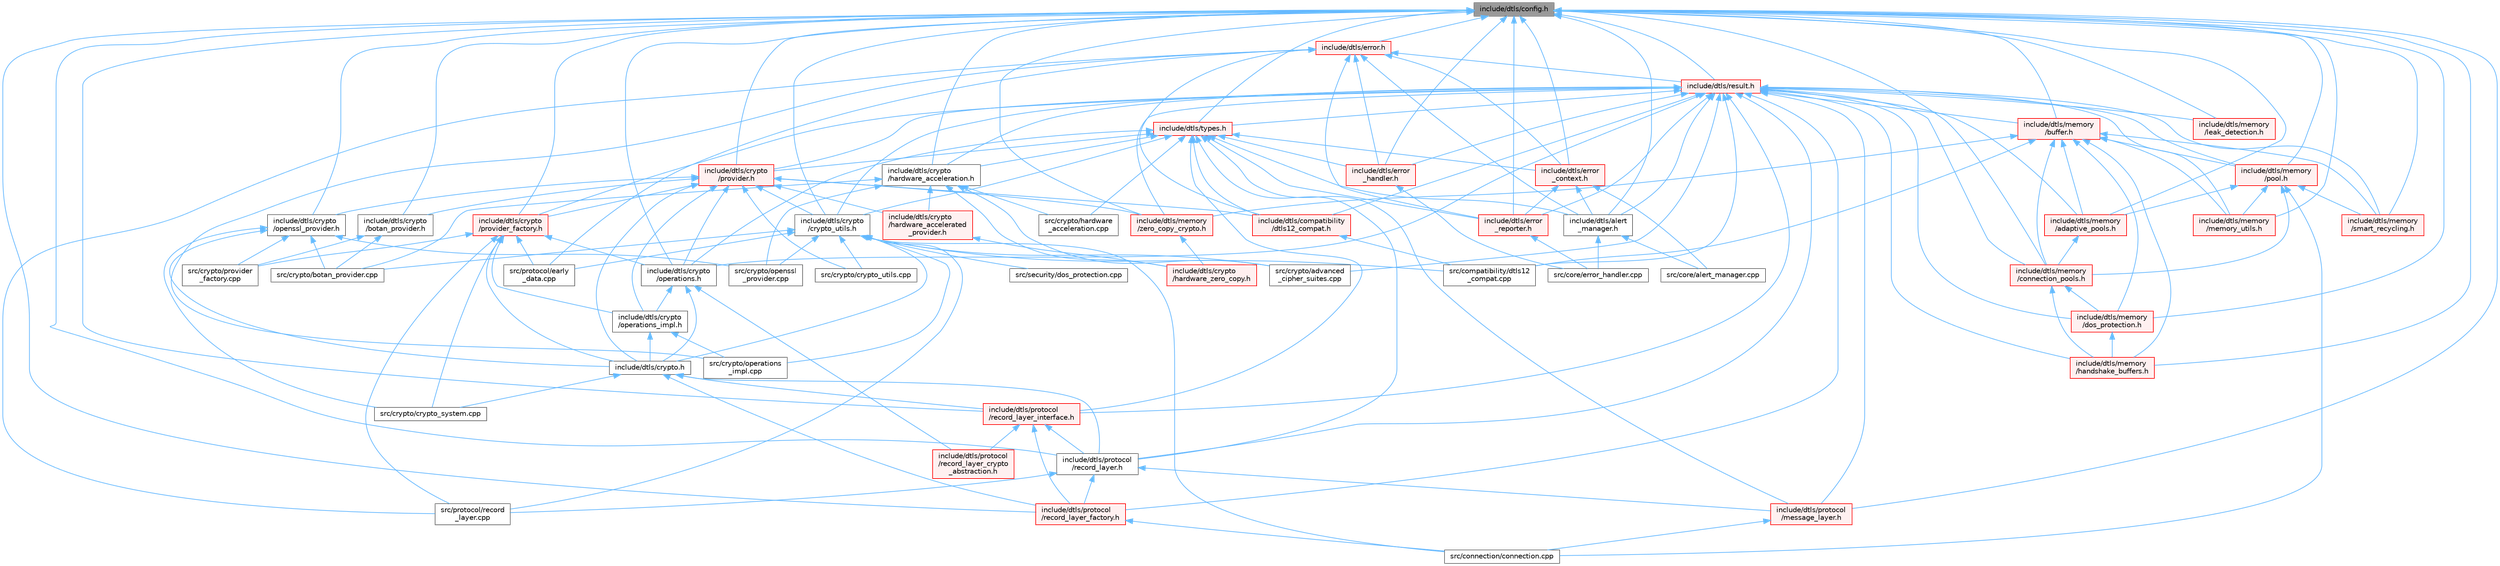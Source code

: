 digraph "include/dtls/config.h"
{
 // LATEX_PDF_SIZE
  bgcolor="transparent";
  edge [fontname=Helvetica,fontsize=10,labelfontname=Helvetica,labelfontsize=10];
  node [fontname=Helvetica,fontsize=10,shape=box,height=0.2,width=0.4];
  Node1 [id="Node000001",label="include/dtls/config.h",height=0.2,width=0.4,color="gray40", fillcolor="grey60", style="filled", fontcolor="black",tooltip=" "];
  Node1 -> Node2 [id="edge1_Node000001_Node000002",dir="back",color="steelblue1",style="solid",tooltip=" "];
  Node2 [id="Node000002",label="include/dtls/alert\l_manager.h",height=0.2,width=0.4,color="grey40", fillcolor="white", style="filled",URL="$alert__manager_8h.html",tooltip=" "];
  Node2 -> Node3 [id="edge2_Node000002_Node000003",dir="back",color="steelblue1",style="solid",tooltip=" "];
  Node3 [id="Node000003",label="src/core/alert_manager.cpp",height=0.2,width=0.4,color="grey40", fillcolor="white", style="filled",URL="$alert__manager_8cpp.html",tooltip=" "];
  Node2 -> Node4 [id="edge3_Node000002_Node000004",dir="back",color="steelblue1",style="solid",tooltip=" "];
  Node4 [id="Node000004",label="src/core/error_handler.cpp",height=0.2,width=0.4,color="grey40", fillcolor="white", style="filled",URL="$error__handler_8cpp.html",tooltip=" "];
  Node1 -> Node5 [id="edge4_Node000001_Node000005",dir="back",color="steelblue1",style="solid",tooltip=" "];
  Node5 [id="Node000005",label="include/dtls/crypto\l/botan_provider.h",height=0.2,width=0.4,color="grey40", fillcolor="white", style="filled",URL="$botan__provider_8h.html",tooltip=" "];
  Node5 -> Node6 [id="edge5_Node000005_Node000006",dir="back",color="steelblue1",style="solid",tooltip=" "];
  Node6 [id="Node000006",label="src/crypto/botan_provider.cpp",height=0.2,width=0.4,color="grey40", fillcolor="white", style="filled",URL="$botan__provider_8cpp.html",tooltip=" "];
  Node5 -> Node7 [id="edge6_Node000005_Node000007",dir="back",color="steelblue1",style="solid",tooltip=" "];
  Node7 [id="Node000007",label="src/crypto/provider\l_factory.cpp",height=0.2,width=0.4,color="grey40", fillcolor="white", style="filled",URL="$provider__factory_8cpp.html",tooltip=" "];
  Node1 -> Node8 [id="edge7_Node000001_Node000008",dir="back",color="steelblue1",style="solid",tooltip=" "];
  Node8 [id="Node000008",label="include/dtls/crypto\l/crypto_utils.h",height=0.2,width=0.4,color="grey40", fillcolor="white", style="filled",URL="$crypto__utils_8h.html",tooltip=" "];
  Node8 -> Node9 [id="edge8_Node000008_Node000009",dir="back",color="steelblue1",style="solid",tooltip=" "];
  Node9 [id="Node000009",label="include/dtls/crypto.h",height=0.2,width=0.4,color="grey40", fillcolor="white", style="filled",URL="$crypto_8h.html",tooltip=" "];
  Node9 -> Node10 [id="edge9_Node000009_Node000010",dir="back",color="steelblue1",style="solid",tooltip=" "];
  Node10 [id="Node000010",label="include/dtls/protocol\l/record_layer.h",height=0.2,width=0.4,color="grey40", fillcolor="white", style="filled",URL="$record__layer_8h.html",tooltip=" "];
  Node10 -> Node11 [id="edge10_Node000010_Node000011",dir="back",color="steelblue1",style="solid",tooltip=" "];
  Node11 [id="Node000011",label="include/dtls/protocol\l/message_layer.h",height=0.2,width=0.4,color="red", fillcolor="#FFF0F0", style="filled",URL="$message__layer_8h.html",tooltip=" "];
  Node11 -> Node12 [id="edge11_Node000011_Node000012",dir="back",color="steelblue1",style="solid",tooltip=" "];
  Node12 [id="Node000012",label="src/connection/connection.cpp",height=0.2,width=0.4,color="grey40", fillcolor="white", style="filled",URL="$connection_8cpp.html",tooltip=" "];
  Node10 -> Node14 [id="edge12_Node000010_Node000014",dir="back",color="steelblue1",style="solid",tooltip=" "];
  Node14 [id="Node000014",label="include/dtls/protocol\l/record_layer_factory.h",height=0.2,width=0.4,color="red", fillcolor="#FFF0F0", style="filled",URL="$record__layer__factory_8h.html",tooltip=" "];
  Node14 -> Node12 [id="edge13_Node000014_Node000012",dir="back",color="steelblue1",style="solid",tooltip=" "];
  Node10 -> Node16 [id="edge14_Node000010_Node000016",dir="back",color="steelblue1",style="solid",tooltip=" "];
  Node16 [id="Node000016",label="src/protocol/record\l_layer.cpp",height=0.2,width=0.4,color="grey40", fillcolor="white", style="filled",URL="$record__layer_8cpp.html",tooltip=" "];
  Node9 -> Node14 [id="edge15_Node000009_Node000014",dir="back",color="steelblue1",style="solid",tooltip=" "];
  Node9 -> Node17 [id="edge16_Node000009_Node000017",dir="back",color="steelblue1",style="solid",tooltip=" "];
  Node17 [id="Node000017",label="include/dtls/protocol\l/record_layer_interface.h",height=0.2,width=0.4,color="red", fillcolor="#FFF0F0", style="filled",URL="$record__layer__interface_8h.html",tooltip=" "];
  Node17 -> Node10 [id="edge17_Node000017_Node000010",dir="back",color="steelblue1",style="solid",tooltip=" "];
  Node17 -> Node24 [id="edge18_Node000017_Node000024",dir="back",color="steelblue1",style="solid",tooltip=" "];
  Node24 [id="Node000024",label="include/dtls/protocol\l/record_layer_crypto\l_abstraction.h",height=0.2,width=0.4,color="red", fillcolor="#FFF0F0", style="filled",URL="$record__layer__crypto__abstraction_8h.html",tooltip=" "];
  Node17 -> Node14 [id="edge19_Node000017_Node000014",dir="back",color="steelblue1",style="solid",tooltip=" "];
  Node9 -> Node26 [id="edge20_Node000009_Node000026",dir="back",color="steelblue1",style="solid",tooltip=" "];
  Node26 [id="Node000026",label="src/crypto/crypto_system.cpp",height=0.2,width=0.4,color="grey40", fillcolor="white", style="filled",URL="$crypto__system_8cpp.html",tooltip=" "];
  Node8 -> Node27 [id="edge21_Node000008_Node000027",dir="back",color="steelblue1",style="solid",tooltip=" "];
  Node27 [id="Node000027",label="src/compatibility/dtls12\l_compat.cpp",height=0.2,width=0.4,color="grey40", fillcolor="white", style="filled",URL="$dtls12__compat_8cpp.html",tooltip="Implementation of DTLS 1.2 Backward Compatibility Layer."];
  Node8 -> Node12 [id="edge22_Node000008_Node000012",dir="back",color="steelblue1",style="solid",tooltip=" "];
  Node8 -> Node28 [id="edge23_Node000008_Node000028",dir="back",color="steelblue1",style="solid",tooltip=" "];
  Node28 [id="Node000028",label="src/crypto/advanced\l_cipher_suites.cpp",height=0.2,width=0.4,color="grey40", fillcolor="white", style="filled",URL="$advanced__cipher__suites_8cpp.html",tooltip="Implementation of advanced cipher suite support for DTLS v1.3."];
  Node8 -> Node6 [id="edge24_Node000008_Node000006",dir="back",color="steelblue1",style="solid",tooltip=" "];
  Node8 -> Node29 [id="edge25_Node000008_Node000029",dir="back",color="steelblue1",style="solid",tooltip=" "];
  Node29 [id="Node000029",label="src/crypto/crypto_utils.cpp",height=0.2,width=0.4,color="grey40", fillcolor="white", style="filled",URL="$crypto__utils_8cpp.html",tooltip=" "];
  Node8 -> Node30 [id="edge26_Node000008_Node000030",dir="back",color="steelblue1",style="solid",tooltip=" "];
  Node30 [id="Node000030",label="src/crypto/openssl\l_provider.cpp",height=0.2,width=0.4,color="grey40", fillcolor="white", style="filled",URL="$openssl__provider_8cpp.html",tooltip=" "];
  Node8 -> Node31 [id="edge27_Node000008_Node000031",dir="back",color="steelblue1",style="solid",tooltip=" "];
  Node31 [id="Node000031",label="src/crypto/operations\l_impl.cpp",height=0.2,width=0.4,color="grey40", fillcolor="white", style="filled",URL="$operations__impl_8cpp.html",tooltip=" "];
  Node8 -> Node32 [id="edge28_Node000008_Node000032",dir="back",color="steelblue1",style="solid",tooltip=" "];
  Node32 [id="Node000032",label="src/protocol/early\l_data.cpp",height=0.2,width=0.4,color="grey40", fillcolor="white", style="filled",URL="$early__data_8cpp.html",tooltip=" "];
  Node8 -> Node16 [id="edge29_Node000008_Node000016",dir="back",color="steelblue1",style="solid",tooltip=" "];
  Node8 -> Node33 [id="edge30_Node000008_Node000033",dir="back",color="steelblue1",style="solid",tooltip=" "];
  Node33 [id="Node000033",label="src/security/dos_protection.cpp",height=0.2,width=0.4,color="grey40", fillcolor="white", style="filled",URL="$security_2dos__protection_8cpp.html",tooltip=" "];
  Node1 -> Node34 [id="edge31_Node000001_Node000034",dir="back",color="steelblue1",style="solid",tooltip=" "];
  Node34 [id="Node000034",label="include/dtls/crypto\l/hardware_acceleration.h",height=0.2,width=0.4,color="grey40", fillcolor="white", style="filled",URL="$hardware__acceleration_8h.html",tooltip=" "];
  Node34 -> Node35 [id="edge32_Node000034_Node000035",dir="back",color="steelblue1",style="solid",tooltip=" "];
  Node35 [id="Node000035",label="include/dtls/crypto\l/hardware_accelerated\l_provider.h",height=0.2,width=0.4,color="red", fillcolor="#FFF0F0", style="filled",URL="$hardware__accelerated__provider_8h.html",tooltip=" "];
  Node35 -> Node36 [id="edge33_Node000035_Node000036",dir="back",color="steelblue1",style="solid",tooltip=" "];
  Node36 [id="Node000036",label="include/dtls/crypto\l/hardware_zero_copy.h",height=0.2,width=0.4,color="red", fillcolor="#FFF0F0", style="filled",URL="$hardware__zero__copy_8h.html",tooltip=" "];
  Node34 -> Node36 [id="edge34_Node000034_Node000036",dir="back",color="steelblue1",style="solid",tooltip=" "];
  Node34 -> Node28 [id="edge35_Node000034_Node000028",dir="back",color="steelblue1",style="solid",tooltip=" "];
  Node34 -> Node6 [id="edge36_Node000034_Node000006",dir="back",color="steelblue1",style="solid",tooltip=" "];
  Node34 -> Node39 [id="edge37_Node000034_Node000039",dir="back",color="steelblue1",style="solid",tooltip=" "];
  Node39 [id="Node000039",label="src/crypto/hardware\l_acceleration.cpp",height=0.2,width=0.4,color="grey40", fillcolor="white", style="filled",URL="$hardware__acceleration_8cpp.html",tooltip="Hardware acceleration detection and management implementation."];
  Node34 -> Node30 [id="edge38_Node000034_Node000030",dir="back",color="steelblue1",style="solid",tooltip=" "];
  Node1 -> Node40 [id="edge39_Node000001_Node000040",dir="back",color="steelblue1",style="solid",tooltip=" "];
  Node40 [id="Node000040",label="include/dtls/crypto\l/openssl_provider.h",height=0.2,width=0.4,color="grey40", fillcolor="white", style="filled",URL="$openssl__provider_8h.html",tooltip=" "];
  Node40 -> Node9 [id="edge40_Node000040_Node000009",dir="back",color="steelblue1",style="solid",tooltip=" "];
  Node40 -> Node6 [id="edge41_Node000040_Node000006",dir="back",color="steelblue1",style="solid",tooltip=" "];
  Node40 -> Node26 [id="edge42_Node000040_Node000026",dir="back",color="steelblue1",style="solid",tooltip=" "];
  Node40 -> Node30 [id="edge43_Node000040_Node000030",dir="back",color="steelblue1",style="solid",tooltip=" "];
  Node40 -> Node7 [id="edge44_Node000040_Node000007",dir="back",color="steelblue1",style="solid",tooltip=" "];
  Node1 -> Node41 [id="edge45_Node000001_Node000041",dir="back",color="steelblue1",style="solid",tooltip=" "];
  Node41 [id="Node000041",label="include/dtls/crypto\l/operations.h",height=0.2,width=0.4,color="grey40", fillcolor="white", style="filled",URL="$operations_8h.html",tooltip=" "];
  Node41 -> Node9 [id="edge46_Node000041_Node000009",dir="back",color="steelblue1",style="solid",tooltip=" "];
  Node41 -> Node42 [id="edge47_Node000041_Node000042",dir="back",color="steelblue1",style="solid",tooltip=" "];
  Node42 [id="Node000042",label="include/dtls/crypto\l/operations_impl.h",height=0.2,width=0.4,color="grey40", fillcolor="white", style="filled",URL="$operations__impl_8h.html",tooltip=" "];
  Node42 -> Node9 [id="edge48_Node000042_Node000009",dir="back",color="steelblue1",style="solid",tooltip=" "];
  Node42 -> Node31 [id="edge49_Node000042_Node000031",dir="back",color="steelblue1",style="solid",tooltip=" "];
  Node41 -> Node24 [id="edge50_Node000041_Node000024",dir="back",color="steelblue1",style="solid",tooltip=" "];
  Node1 -> Node43 [id="edge51_Node000001_Node000043",dir="back",color="steelblue1",style="solid",tooltip=" "];
  Node43 [id="Node000043",label="include/dtls/crypto\l/provider.h",height=0.2,width=0.4,color="red", fillcolor="#FFF0F0", style="filled",URL="$provider_8h.html",tooltip="DTLS v1.3 Cryptographic Provider Interface."];
  Node43 -> Node44 [id="edge52_Node000043_Node000044",dir="back",color="steelblue1",style="solid",tooltip=" "];
  Node44 [id="Node000044",label="include/dtls/compatibility\l/dtls12_compat.h",height=0.2,width=0.4,color="red", fillcolor="#FFF0F0", style="filled",URL="$dtls12__compat_8h.html",tooltip="DTLS 1.2 Backward Compatibility Layer."];
  Node44 -> Node27 [id="edge53_Node000044_Node000027",dir="back",color="steelblue1",style="solid",tooltip=" "];
  Node43 -> Node9 [id="edge54_Node000043_Node000009",dir="back",color="steelblue1",style="solid",tooltip=" "];
  Node43 -> Node5 [id="edge55_Node000043_Node000005",dir="back",color="steelblue1",style="solid",tooltip=" "];
  Node43 -> Node8 [id="edge56_Node000043_Node000008",dir="back",color="steelblue1",style="solid",tooltip=" "];
  Node43 -> Node35 [id="edge57_Node000043_Node000035",dir="back",color="steelblue1",style="solid",tooltip=" "];
  Node43 -> Node40 [id="edge58_Node000043_Node000040",dir="back",color="steelblue1",style="solid",tooltip=" "];
  Node43 -> Node41 [id="edge59_Node000043_Node000041",dir="back",color="steelblue1",style="solid",tooltip=" "];
  Node43 -> Node42 [id="edge60_Node000043_Node000042",dir="back",color="steelblue1",style="solid",tooltip=" "];
  Node43 -> Node49 [id="edge61_Node000043_Node000049",dir="back",color="steelblue1",style="solid",tooltip=" "];
  Node49 [id="Node000049",label="include/dtls/crypto\l/provider_factory.h",height=0.2,width=0.4,color="red", fillcolor="#FFF0F0", style="filled",URL="$provider__factory_8h.html",tooltip=" "];
  Node49 -> Node9 [id="edge62_Node000049_Node000009",dir="back",color="steelblue1",style="solid",tooltip=" "];
  Node49 -> Node41 [id="edge63_Node000049_Node000041",dir="back",color="steelblue1",style="solid",tooltip=" "];
  Node49 -> Node42 [id="edge64_Node000049_Node000042",dir="back",color="steelblue1",style="solid",tooltip=" "];
  Node49 -> Node26 [id="edge65_Node000049_Node000026",dir="back",color="steelblue1",style="solid",tooltip=" "];
  Node49 -> Node7 [id="edge66_Node000049_Node000007",dir="back",color="steelblue1",style="solid",tooltip=" "];
  Node49 -> Node32 [id="edge67_Node000049_Node000032",dir="back",color="steelblue1",style="solid",tooltip=" "];
  Node49 -> Node16 [id="edge68_Node000049_Node000016",dir="back",color="steelblue1",style="solid",tooltip=" "];
  Node43 -> Node50 [id="edge69_Node000043_Node000050",dir="back",color="steelblue1",style="solid",tooltip=" "];
  Node50 [id="Node000050",label="include/dtls/memory\l/zero_copy_crypto.h",height=0.2,width=0.4,color="red", fillcolor="#FFF0F0", style="filled",URL="$zero__copy__crypto_8h.html",tooltip=" "];
  Node50 -> Node36 [id="edge70_Node000050_Node000036",dir="back",color="steelblue1",style="solid",tooltip=" "];
  Node43 -> Node29 [id="edge71_Node000043_Node000029",dir="back",color="steelblue1",style="solid",tooltip=" "];
  Node1 -> Node49 [id="edge72_Node000001_Node000049",dir="back",color="steelblue1",style="solid",tooltip=" "];
  Node1 -> Node53 [id="edge73_Node000001_Node000053",dir="back",color="steelblue1",style="solid",tooltip=" "];
  Node53 [id="Node000053",label="include/dtls/error.h",height=0.2,width=0.4,color="red", fillcolor="#FFF0F0", style="filled",URL="$error_8h.html",tooltip=" "];
  Node53 -> Node2 [id="edge74_Node000053_Node000002",dir="back",color="steelblue1",style="solid",tooltip=" "];
  Node53 -> Node44 [id="edge75_Node000053_Node000044",dir="back",color="steelblue1",style="solid",tooltip=" "];
  Node53 -> Node54 [id="edge76_Node000053_Node000054",dir="back",color="steelblue1",style="solid",tooltip=" "];
  Node54 [id="Node000054",label="include/dtls/error\l_context.h",height=0.2,width=0.4,color="red", fillcolor="#FFF0F0", style="filled",URL="$error__context_8h.html",tooltip=" "];
  Node54 -> Node2 [id="edge77_Node000054_Node000002",dir="back",color="steelblue1",style="solid",tooltip=" "];
  Node54 -> Node55 [id="edge78_Node000054_Node000055",dir="back",color="steelblue1",style="solid",tooltip=" "];
  Node55 [id="Node000055",label="include/dtls/error\l_reporter.h",height=0.2,width=0.4,color="red", fillcolor="#FFF0F0", style="filled",URL="$error__reporter_8h.html",tooltip=" "];
  Node55 -> Node4 [id="edge79_Node000055_Node000004",dir="back",color="steelblue1",style="solid",tooltip=" "];
  Node54 -> Node3 [id="edge80_Node000054_Node000003",dir="back",color="steelblue1",style="solid",tooltip=" "];
  Node53 -> Node58 [id="edge81_Node000053_Node000058",dir="back",color="steelblue1",style="solid",tooltip=" "];
  Node58 [id="Node000058",label="include/dtls/error\l_handler.h",height=0.2,width=0.4,color="red", fillcolor="#FFF0F0", style="filled",URL="$error__handler_8h.html",tooltip=" "];
  Node58 -> Node4 [id="edge82_Node000058_Node000004",dir="back",color="steelblue1",style="solid",tooltip=" "];
  Node53 -> Node55 [id="edge83_Node000053_Node000055",dir="back",color="steelblue1",style="solid",tooltip=" "];
  Node53 -> Node63 [id="edge84_Node000053_Node000063",dir="back",color="steelblue1",style="solid",tooltip=" "];
  Node63 [id="Node000063",label="include/dtls/result.h",height=0.2,width=0.4,color="red", fillcolor="#FFF0F0", style="filled",URL="$result_8h.html",tooltip=" "];
  Node63 -> Node2 [id="edge85_Node000063_Node000002",dir="back",color="steelblue1",style="solid",tooltip=" "];
  Node63 -> Node44 [id="edge86_Node000063_Node000044",dir="back",color="steelblue1",style="solid",tooltip=" "];
  Node63 -> Node8 [id="edge87_Node000063_Node000008",dir="back",color="steelblue1",style="solid",tooltip=" "];
  Node63 -> Node34 [id="edge88_Node000063_Node000034",dir="back",color="steelblue1",style="solid",tooltip=" "];
  Node63 -> Node41 [id="edge89_Node000063_Node000041",dir="back",color="steelblue1",style="solid",tooltip=" "];
  Node63 -> Node43 [id="edge90_Node000063_Node000043",dir="back",color="steelblue1",style="solid",tooltip=" "];
  Node63 -> Node49 [id="edge91_Node000063_Node000049",dir="back",color="steelblue1",style="solid",tooltip=" "];
  Node63 -> Node58 [id="edge92_Node000063_Node000058",dir="back",color="steelblue1",style="solid",tooltip=" "];
  Node63 -> Node55 [id="edge93_Node000063_Node000055",dir="back",color="steelblue1",style="solid",tooltip=" "];
  Node63 -> Node66 [id="edge94_Node000063_Node000066",dir="back",color="steelblue1",style="solid",tooltip=" "];
  Node66 [id="Node000066",label="include/dtls/memory\l/adaptive_pools.h",height=0.2,width=0.4,color="red", fillcolor="#FFF0F0", style="filled",URL="$adaptive__pools_8h.html",tooltip=" "];
  Node66 -> Node67 [id="edge95_Node000066_Node000067",dir="back",color="steelblue1",style="solid",tooltip=" "];
  Node67 [id="Node000067",label="include/dtls/memory\l/connection_pools.h",height=0.2,width=0.4,color="red", fillcolor="#FFF0F0", style="filled",URL="$connection__pools_8h.html",tooltip=" "];
  Node67 -> Node68 [id="edge96_Node000067_Node000068",dir="back",color="steelblue1",style="solid",tooltip=" "];
  Node68 [id="Node000068",label="include/dtls/memory\l/dos_protection.h",height=0.2,width=0.4,color="red", fillcolor="#FFF0F0", style="filled",URL="$memory_2dos__protection_8h.html",tooltip=" "];
  Node68 -> Node69 [id="edge97_Node000068_Node000069",dir="back",color="steelblue1",style="solid",tooltip=" "];
  Node69 [id="Node000069",label="include/dtls/memory\l/handshake_buffers.h",height=0.2,width=0.4,color="red", fillcolor="#FFF0F0", style="filled",URL="$handshake__buffers_8h.html",tooltip=" "];
  Node67 -> Node69 [id="edge98_Node000067_Node000069",dir="back",color="steelblue1",style="solid",tooltip=" "];
  Node63 -> Node73 [id="edge99_Node000063_Node000073",dir="back",color="steelblue1",style="solid",tooltip=" "];
  Node73 [id="Node000073",label="include/dtls/memory\l/buffer.h",height=0.2,width=0.4,color="red", fillcolor="#FFF0F0", style="filled",URL="$buffer_8h.html",tooltip=" "];
  Node73 -> Node66 [id="edge100_Node000073_Node000066",dir="back",color="steelblue1",style="solid",tooltip=" "];
  Node73 -> Node67 [id="edge101_Node000073_Node000067",dir="back",color="steelblue1",style="solid",tooltip=" "];
  Node73 -> Node68 [id="edge102_Node000073_Node000068",dir="back",color="steelblue1",style="solid",tooltip=" "];
  Node73 -> Node69 [id="edge103_Node000073_Node000069",dir="back",color="steelblue1",style="solid",tooltip=" "];
  Node73 -> Node90 [id="edge104_Node000073_Node000090",dir="back",color="steelblue1",style="solid",tooltip=" "];
  Node90 [id="Node000090",label="include/dtls/memory\l/memory_utils.h",height=0.2,width=0.4,color="red", fillcolor="#FFF0F0", style="filled",URL="$memory__utils_8h.html",tooltip=" "];
  Node73 -> Node92 [id="edge105_Node000073_Node000092",dir="back",color="steelblue1",style="solid",tooltip=" "];
  Node92 [id="Node000092",label="include/dtls/memory\l/pool.h",height=0.2,width=0.4,color="red", fillcolor="#FFF0F0", style="filled",URL="$pool_8h.html",tooltip=" "];
  Node92 -> Node66 [id="edge106_Node000092_Node000066",dir="back",color="steelblue1",style="solid",tooltip=" "];
  Node92 -> Node67 [id="edge107_Node000092_Node000067",dir="back",color="steelblue1",style="solid",tooltip=" "];
  Node92 -> Node90 [id="edge108_Node000092_Node000090",dir="back",color="steelblue1",style="solid",tooltip=" "];
  Node92 -> Node93 [id="edge109_Node000092_Node000093",dir="back",color="steelblue1",style="solid",tooltip=" "];
  Node93 [id="Node000093",label="include/dtls/memory\l/smart_recycling.h",height=0.2,width=0.4,color="red", fillcolor="#FFF0F0", style="filled",URL="$smart__recycling_8h.html",tooltip=" "];
  Node92 -> Node12 [id="edge110_Node000092_Node000012",dir="back",color="steelblue1",style="solid",tooltip=" "];
  Node73 -> Node93 [id="edge111_Node000073_Node000093",dir="back",color="steelblue1",style="solid",tooltip=" "];
  Node73 -> Node50 [id="edge112_Node000073_Node000050",dir="back",color="steelblue1",style="solid",tooltip=" "];
  Node73 -> Node27 [id="edge113_Node000073_Node000027",dir="back",color="steelblue1",style="solid",tooltip=" "];
  Node63 -> Node67 [id="edge114_Node000063_Node000067",dir="back",color="steelblue1",style="solid",tooltip=" "];
  Node63 -> Node68 [id="edge115_Node000063_Node000068",dir="back",color="steelblue1",style="solid",tooltip=" "];
  Node63 -> Node69 [id="edge116_Node000063_Node000069",dir="back",color="steelblue1",style="solid",tooltip=" "];
  Node63 -> Node99 [id="edge117_Node000063_Node000099",dir="back",color="steelblue1",style="solid",tooltip=" "];
  Node99 [id="Node000099",label="include/dtls/memory\l/leak_detection.h",height=0.2,width=0.4,color="red", fillcolor="#FFF0F0", style="filled",URL="$leak__detection_8h.html",tooltip=" "];
  Node63 -> Node90 [id="edge118_Node000063_Node000090",dir="back",color="steelblue1",style="solid",tooltip=" "];
  Node63 -> Node92 [id="edge119_Node000063_Node000092",dir="back",color="steelblue1",style="solid",tooltip=" "];
  Node63 -> Node93 [id="edge120_Node000063_Node000093",dir="back",color="steelblue1",style="solid",tooltip=" "];
  Node63 -> Node50 [id="edge121_Node000063_Node000050",dir="back",color="steelblue1",style="solid",tooltip=" "];
  Node63 -> Node11 [id="edge122_Node000063_Node000011",dir="back",color="steelblue1",style="solid",tooltip=" "];
  Node63 -> Node10 [id="edge123_Node000063_Node000010",dir="back",color="steelblue1",style="solid",tooltip=" "];
  Node63 -> Node14 [id="edge124_Node000063_Node000014",dir="back",color="steelblue1",style="solid",tooltip=" "];
  Node63 -> Node17 [id="edge125_Node000063_Node000017",dir="back",color="steelblue1",style="solid",tooltip=" "];
  Node63 -> Node105 [id="edge126_Node000063_Node000105",dir="back",color="steelblue1",style="solid",tooltip=" "];
  Node105 [id="Node000105",label="include/dtls/types.h",height=0.2,width=0.4,color="red", fillcolor="#FFF0F0", style="filled",URL="$types_8h.html",tooltip="Core DTLS v1.3 Protocol Types and Constants."];
  Node105 -> Node2 [id="edge127_Node000105_Node000002",dir="back",color="steelblue1",style="solid",tooltip=" "];
  Node105 -> Node44 [id="edge128_Node000105_Node000044",dir="back",color="steelblue1",style="solid",tooltip=" "];
  Node105 -> Node8 [id="edge129_Node000105_Node000008",dir="back",color="steelblue1",style="solid",tooltip=" "];
  Node105 -> Node34 [id="edge130_Node000105_Node000034",dir="back",color="steelblue1",style="solid",tooltip=" "];
  Node105 -> Node41 [id="edge131_Node000105_Node000041",dir="back",color="steelblue1",style="solid",tooltip=" "];
  Node105 -> Node43 [id="edge132_Node000105_Node000043",dir="back",color="steelblue1",style="solid",tooltip=" "];
  Node105 -> Node54 [id="edge133_Node000105_Node000054",dir="back",color="steelblue1",style="solid",tooltip=" "];
  Node105 -> Node58 [id="edge134_Node000105_Node000058",dir="back",color="steelblue1",style="solid",tooltip=" "];
  Node105 -> Node55 [id="edge135_Node000105_Node000055",dir="back",color="steelblue1",style="solid",tooltip=" "];
  Node105 -> Node11 [id="edge136_Node000105_Node000011",dir="back",color="steelblue1",style="solid",tooltip=" "];
  Node105 -> Node10 [id="edge137_Node000105_Node000010",dir="back",color="steelblue1",style="solid",tooltip=" "];
  Node105 -> Node17 [id="edge138_Node000105_Node000017",dir="back",color="steelblue1",style="solid",tooltip=" "];
  Node105 -> Node39 [id="edge139_Node000105_Node000039",dir="back",color="steelblue1",style="solid",tooltip=" "];
  Node63 -> Node27 [id="edge140_Node000063_Node000027",dir="back",color="steelblue1",style="solid",tooltip=" "];
  Node63 -> Node28 [id="edge141_Node000063_Node000028",dir="back",color="steelblue1",style="solid",tooltip=" "];
  Node53 -> Node31 [id="edge142_Node000053_Node000031",dir="back",color="steelblue1",style="solid",tooltip=" "];
  Node53 -> Node32 [id="edge143_Node000053_Node000032",dir="back",color="steelblue1",style="solid",tooltip=" "];
  Node53 -> Node16 [id="edge144_Node000053_Node000016",dir="back",color="steelblue1",style="solid",tooltip=" "];
  Node1 -> Node54 [id="edge145_Node000001_Node000054",dir="back",color="steelblue1",style="solid",tooltip=" "];
  Node1 -> Node58 [id="edge146_Node000001_Node000058",dir="back",color="steelblue1",style="solid",tooltip=" "];
  Node1 -> Node55 [id="edge147_Node000001_Node000055",dir="back",color="steelblue1",style="solid",tooltip=" "];
  Node1 -> Node66 [id="edge148_Node000001_Node000066",dir="back",color="steelblue1",style="solid",tooltip=" "];
  Node1 -> Node73 [id="edge149_Node000001_Node000073",dir="back",color="steelblue1",style="solid",tooltip=" "];
  Node1 -> Node67 [id="edge150_Node000001_Node000067",dir="back",color="steelblue1",style="solid",tooltip=" "];
  Node1 -> Node68 [id="edge151_Node000001_Node000068",dir="back",color="steelblue1",style="solid",tooltip=" "];
  Node1 -> Node69 [id="edge152_Node000001_Node000069",dir="back",color="steelblue1",style="solid",tooltip=" "];
  Node1 -> Node99 [id="edge153_Node000001_Node000099",dir="back",color="steelblue1",style="solid",tooltip=" "];
  Node1 -> Node90 [id="edge154_Node000001_Node000090",dir="back",color="steelblue1",style="solid",tooltip=" "];
  Node1 -> Node92 [id="edge155_Node000001_Node000092",dir="back",color="steelblue1",style="solid",tooltip=" "];
  Node1 -> Node93 [id="edge156_Node000001_Node000093",dir="back",color="steelblue1",style="solid",tooltip=" "];
  Node1 -> Node50 [id="edge157_Node000001_Node000050",dir="back",color="steelblue1",style="solid",tooltip=" "];
  Node1 -> Node11 [id="edge158_Node000001_Node000011",dir="back",color="steelblue1",style="solid",tooltip=" "];
  Node1 -> Node10 [id="edge159_Node000001_Node000010",dir="back",color="steelblue1",style="solid",tooltip=" "];
  Node1 -> Node14 [id="edge160_Node000001_Node000014",dir="back",color="steelblue1",style="solid",tooltip=" "];
  Node1 -> Node17 [id="edge161_Node000001_Node000017",dir="back",color="steelblue1",style="solid",tooltip=" "];
  Node1 -> Node63 [id="edge162_Node000001_Node000063",dir="back",color="steelblue1",style="solid",tooltip=" "];
  Node1 -> Node105 [id="edge163_Node000001_Node000105",dir="back",color="steelblue1",style="solid",tooltip=" "];
}

